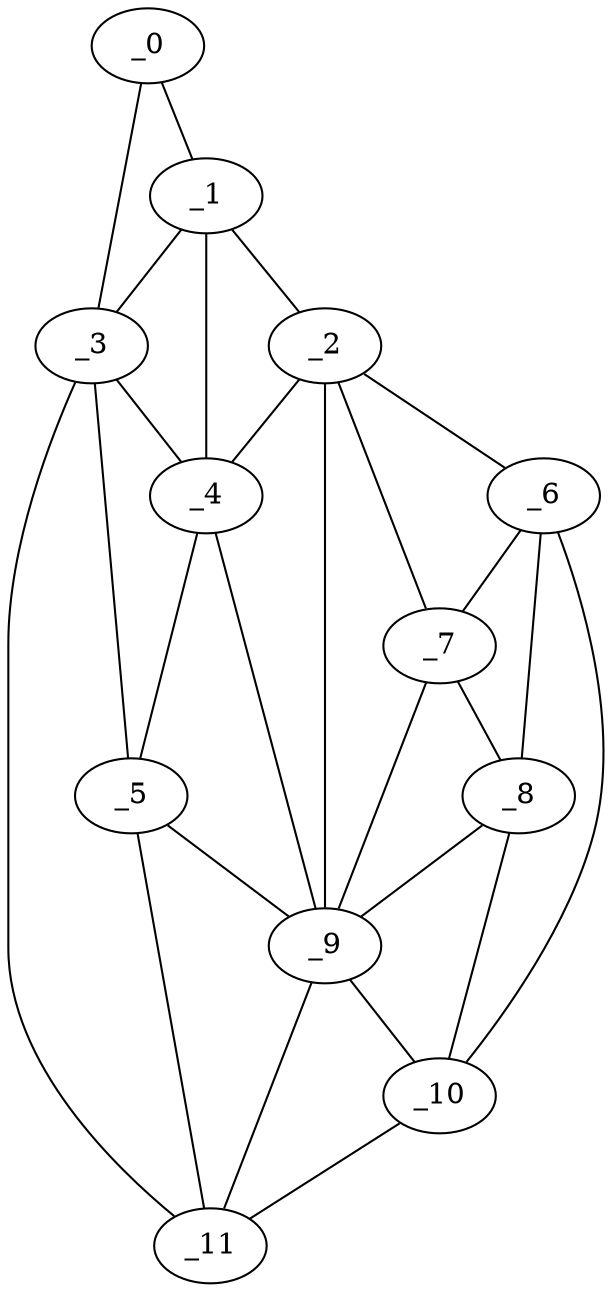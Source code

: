 graph "obj99__115.gxl" {
	_0	 [x=35,
		y=8];
	_1	 [x=35,
		y=13];
	_0 -- _1	 [valence=1];
	_3	 [x=46,
		y=3];
	_0 -- _3	 [valence=1];
	_2	 [x=35,
		y=35];
	_1 -- _2	 [valence=1];
	_1 -- _3	 [valence=2];
	_4	 [x=60,
		y=14];
	_1 -- _4	 [valence=2];
	_2 -- _4	 [valence=1];
	_6	 [x=74,
		y=122];
	_2 -- _6	 [valence=1];
	_7	 [x=77,
		y=114];
	_2 -- _7	 [valence=2];
	_9	 [x=92,
		y=62];
	_2 -- _9	 [valence=2];
	_3 -- _4	 [valence=1];
	_5	 [x=74,
		y=11];
	_3 -- _5	 [valence=1];
	_11	 [x=95,
		y=16];
	_3 -- _11	 [valence=1];
	_4 -- _5	 [valence=2];
	_4 -- _9	 [valence=1];
	_5 -- _9	 [valence=1];
	_5 -- _11	 [valence=2];
	_6 -- _7	 [valence=2];
	_8	 [x=84,
		y=116];
	_6 -- _8	 [valence=1];
	_10	 [x=93,
		y=118];
	_6 -- _10	 [valence=1];
	_7 -- _8	 [valence=2];
	_7 -- _9	 [valence=2];
	_8 -- _9	 [valence=2];
	_8 -- _10	 [valence=1];
	_9 -- _10	 [valence=2];
	_9 -- _11	 [valence=1];
	_10 -- _11	 [valence=1];
}
